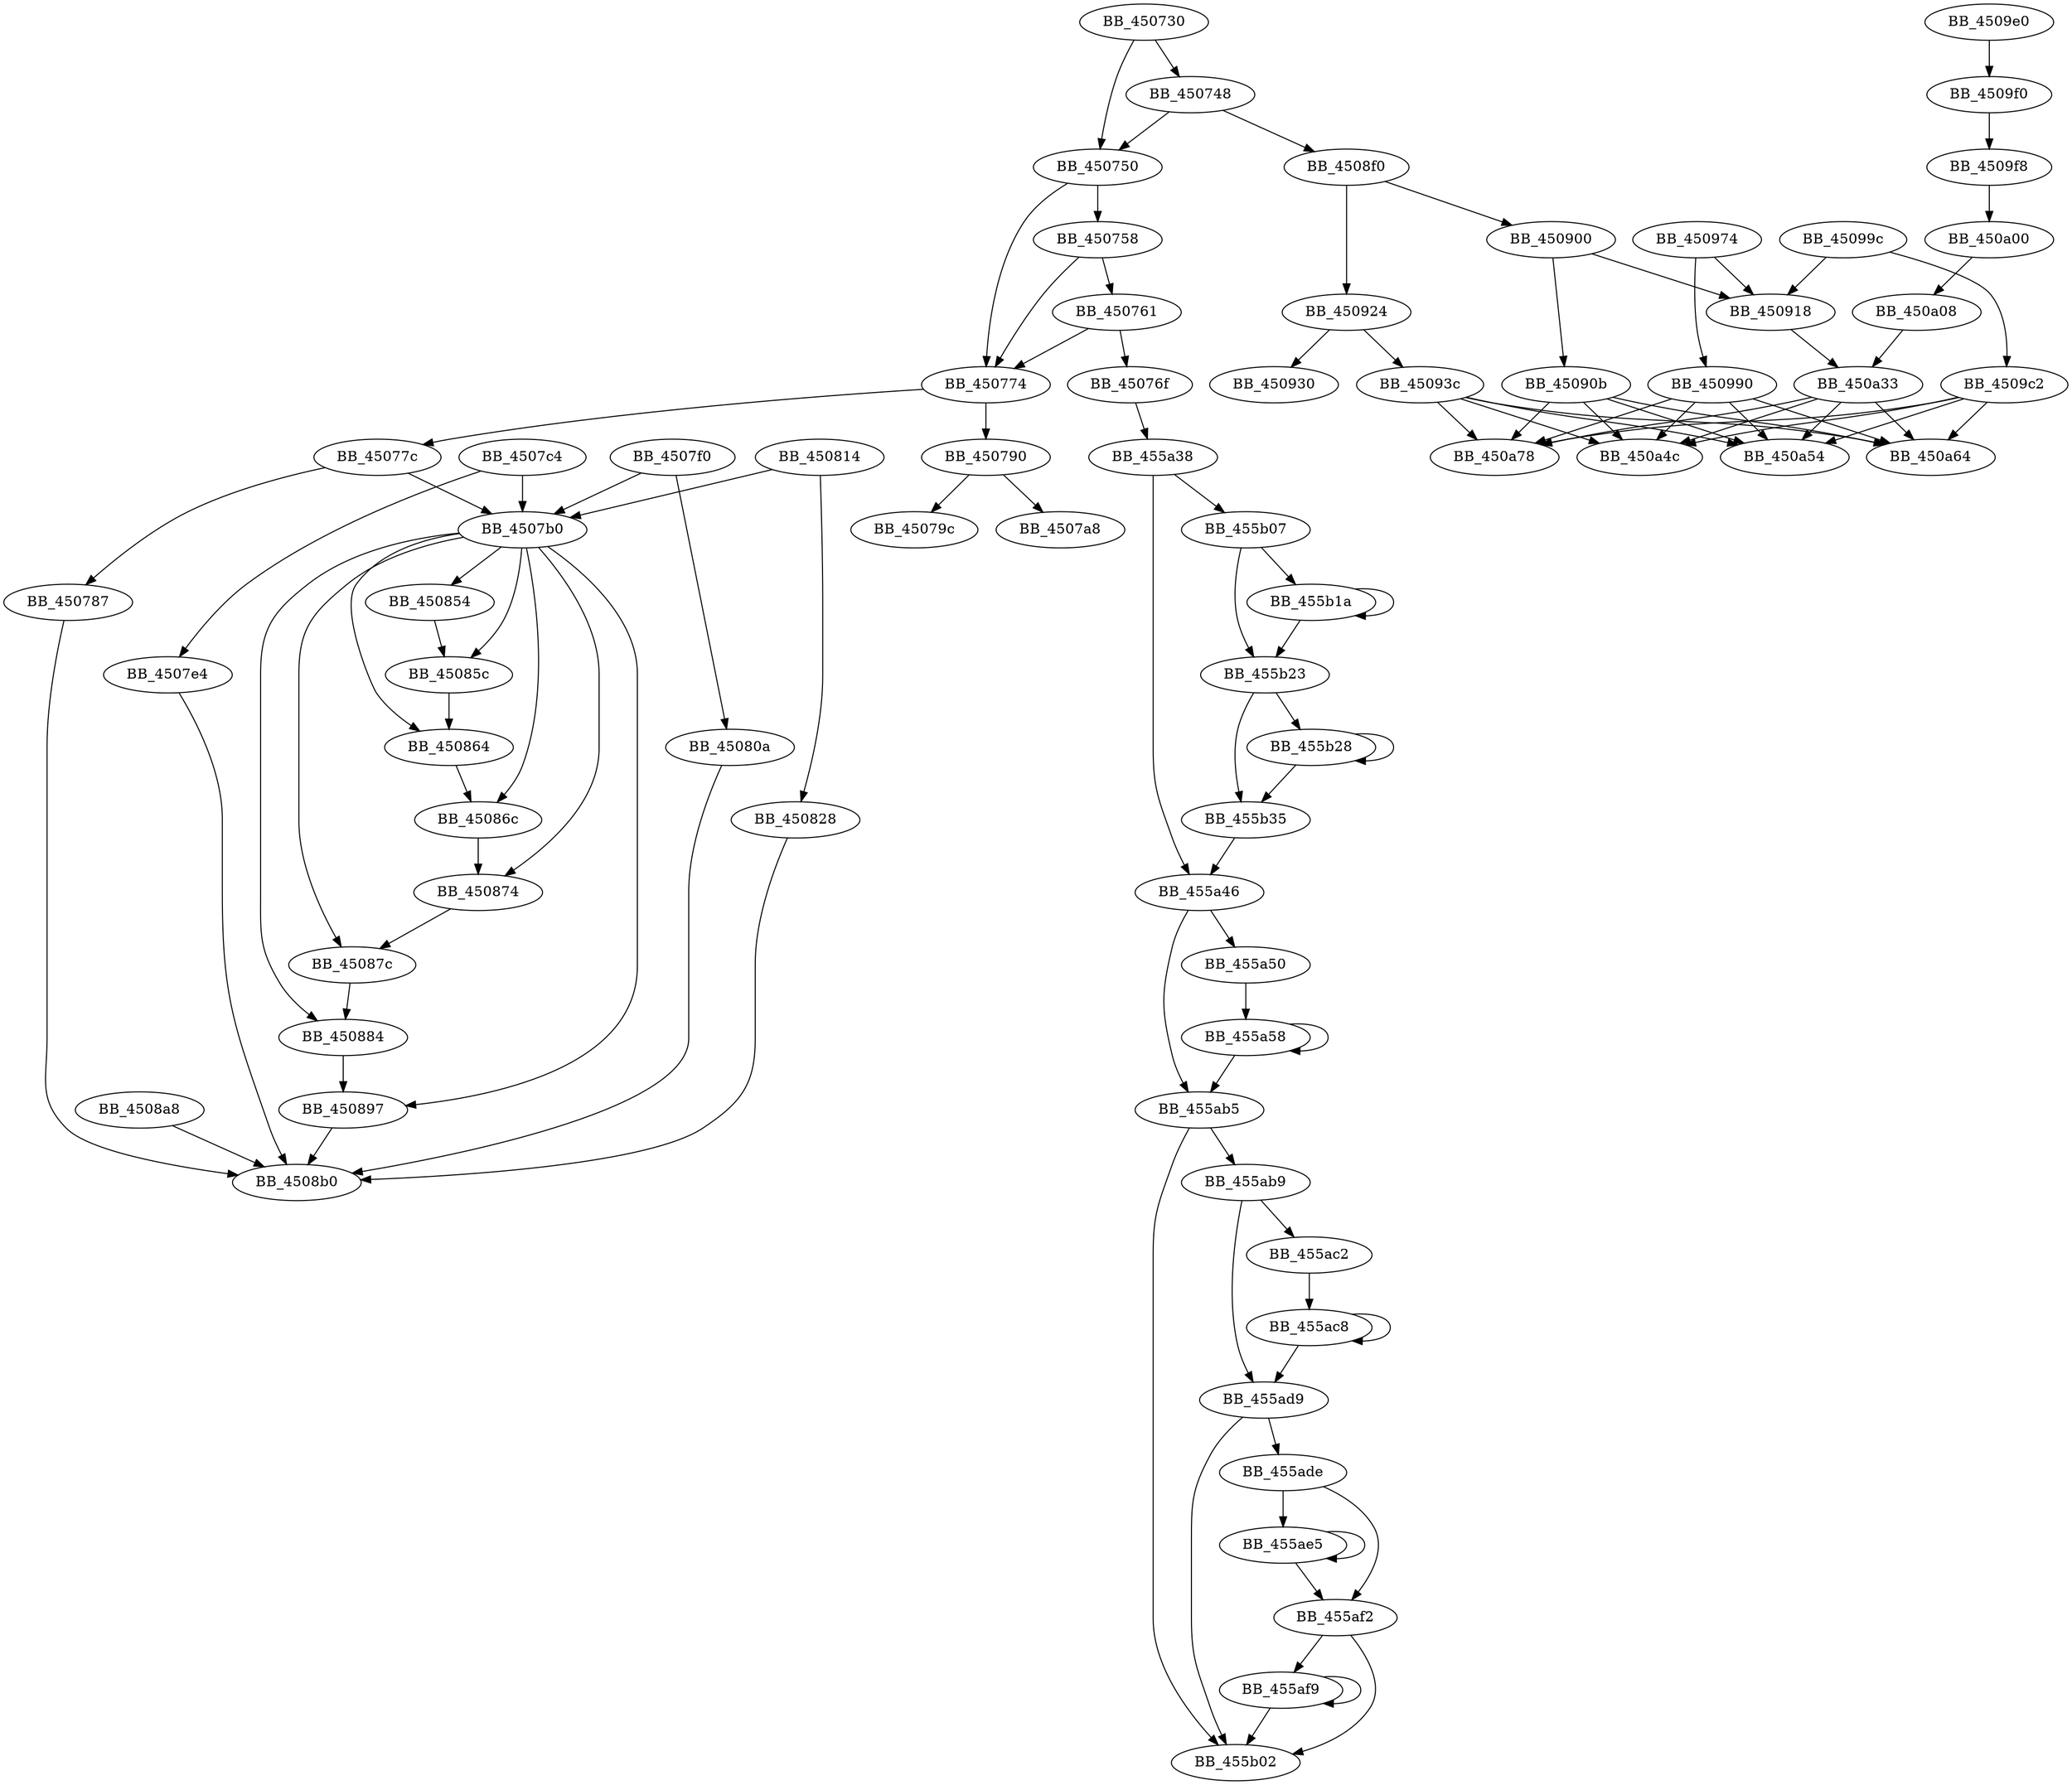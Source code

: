 DiGraph sub_450730{
BB_450730->BB_450748
BB_450730->BB_450750
BB_450748->BB_450750
BB_450748->BB_4508f0
BB_450750->BB_450758
BB_450750->BB_450774
BB_450758->BB_450761
BB_450758->BB_450774
BB_450761->BB_45076f
BB_450761->BB_450774
BB_45076f->BB_455a38
BB_450774->BB_45077c
BB_450774->BB_450790
BB_45077c->BB_450787
BB_45077c->BB_4507b0
BB_450787->BB_4508b0
BB_450790->BB_45079c
BB_450790->BB_4507a8
BB_4507b0->BB_450854
BB_4507b0->BB_45085c
BB_4507b0->BB_450864
BB_4507b0->BB_45086c
BB_4507b0->BB_450874
BB_4507b0->BB_45087c
BB_4507b0->BB_450884
BB_4507b0->BB_450897
BB_4507c4->BB_4507b0
BB_4507c4->BB_4507e4
BB_4507e4->BB_4508b0
BB_4507f0->BB_4507b0
BB_4507f0->BB_45080a
BB_45080a->BB_4508b0
BB_450814->BB_4507b0
BB_450814->BB_450828
BB_450828->BB_4508b0
BB_450854->BB_45085c
BB_45085c->BB_450864
BB_450864->BB_45086c
BB_45086c->BB_450874
BB_450874->BB_45087c
BB_45087c->BB_450884
BB_450884->BB_450897
BB_450897->BB_4508b0
BB_4508a8->BB_4508b0
BB_4508f0->BB_450900
BB_4508f0->BB_450924
BB_450900->BB_45090b
BB_450900->BB_450918
BB_45090b->BB_450a4c
BB_45090b->BB_450a54
BB_45090b->BB_450a64
BB_45090b->BB_450a78
BB_450918->BB_450a33
BB_450924->BB_450930
BB_450924->BB_45093c
BB_45093c->BB_450a4c
BB_45093c->BB_450a54
BB_45093c->BB_450a64
BB_45093c->BB_450a78
BB_450974->BB_450918
BB_450974->BB_450990
BB_450990->BB_450a4c
BB_450990->BB_450a54
BB_450990->BB_450a64
BB_450990->BB_450a78
BB_45099c->BB_450918
BB_45099c->BB_4509c2
BB_4509c2->BB_450a4c
BB_4509c2->BB_450a54
BB_4509c2->BB_450a64
BB_4509c2->BB_450a78
BB_4509e0->BB_4509f0
BB_4509f0->BB_4509f8
BB_4509f8->BB_450a00
BB_450a00->BB_450a08
BB_450a08->BB_450a33
BB_450a33->BB_450a4c
BB_450a33->BB_450a54
BB_450a33->BB_450a64
BB_450a33->BB_450a78
BB_455a38->BB_455a46
BB_455a38->BB_455b07
BB_455a46->BB_455a50
BB_455a46->BB_455ab5
BB_455a50->BB_455a58
BB_455a58->BB_455a58
BB_455a58->BB_455ab5
BB_455ab5->BB_455ab9
BB_455ab5->BB_455b02
BB_455ab9->BB_455ac2
BB_455ab9->BB_455ad9
BB_455ac2->BB_455ac8
BB_455ac8->BB_455ac8
BB_455ac8->BB_455ad9
BB_455ad9->BB_455ade
BB_455ad9->BB_455b02
BB_455ade->BB_455ae5
BB_455ade->BB_455af2
BB_455ae5->BB_455ae5
BB_455ae5->BB_455af2
BB_455af2->BB_455af9
BB_455af2->BB_455b02
BB_455af9->BB_455af9
BB_455af9->BB_455b02
BB_455b07->BB_455b1a
BB_455b07->BB_455b23
BB_455b1a->BB_455b1a
BB_455b1a->BB_455b23
BB_455b23->BB_455b28
BB_455b23->BB_455b35
BB_455b28->BB_455b28
BB_455b28->BB_455b35
BB_455b35->BB_455a46
}
